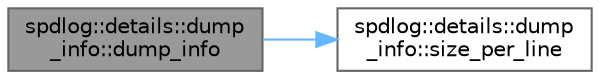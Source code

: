 digraph "spdlog::details::dump_info::dump_info"
{
 // LATEX_PDF_SIZE
  bgcolor="transparent";
  edge [fontname=Helvetica,fontsize=10,labelfontname=Helvetica,labelfontsize=10];
  node [fontname=Helvetica,fontsize=10,shape=box,height=0.2,width=0.4];
  rankdir="LR";
  Node1 [id="Node000001",label="spdlog::details::dump\l_info::dump_info",height=0.2,width=0.4,color="gray40", fillcolor="grey60", style="filled", fontcolor="black",tooltip=" "];
  Node1 -> Node2 [id="edge1_Node000001_Node000002",color="steelblue1",style="solid",tooltip=" "];
  Node2 [id="Node000002",label="spdlog::details::dump\l_info::size_per_line",height=0.2,width=0.4,color="grey40", fillcolor="white", style="filled",URL="$classspdlog_1_1details_1_1dump__info.html#a69f5143d059d1d681574a04b2efc288d",tooltip=" "];
}
